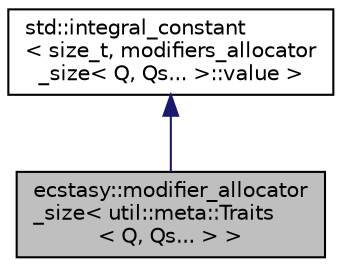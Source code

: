 digraph "ecstasy::modifier_allocator_size&lt; util::meta::Traits&lt; Q, Qs... &gt; &gt;"
{
 // LATEX_PDF_SIZE
  edge [fontname="Helvetica",fontsize="10",labelfontname="Helvetica",labelfontsize="10"];
  node [fontname="Helvetica",fontsize="10",shape=record];
  Node1 [label="ecstasy::modifier_allocator\l_size\< util::meta::Traits\l\< Q, Qs... \> \>",height=0.2,width=0.4,color="black", fillcolor="grey75", style="filled", fontcolor="black",tooltip="Get the allocator required size for this queryable."];
  Node2 -> Node1 [dir="back",color="midnightblue",fontsize="10",style="solid",fontname="Helvetica"];
  Node2 [label="std::integral_constant\l\< size_t, modifiers_allocator\l_size\< Q, Qs... \>::value \>",height=0.2,width=0.4,color="black", fillcolor="white", style="filled",URL="/home/runner/work/ecstasy/ecstasy/doc/external/cppreference-doxygen-web.tag.xml$cpp/types/integral_constant.html",tooltip=" "];
}

